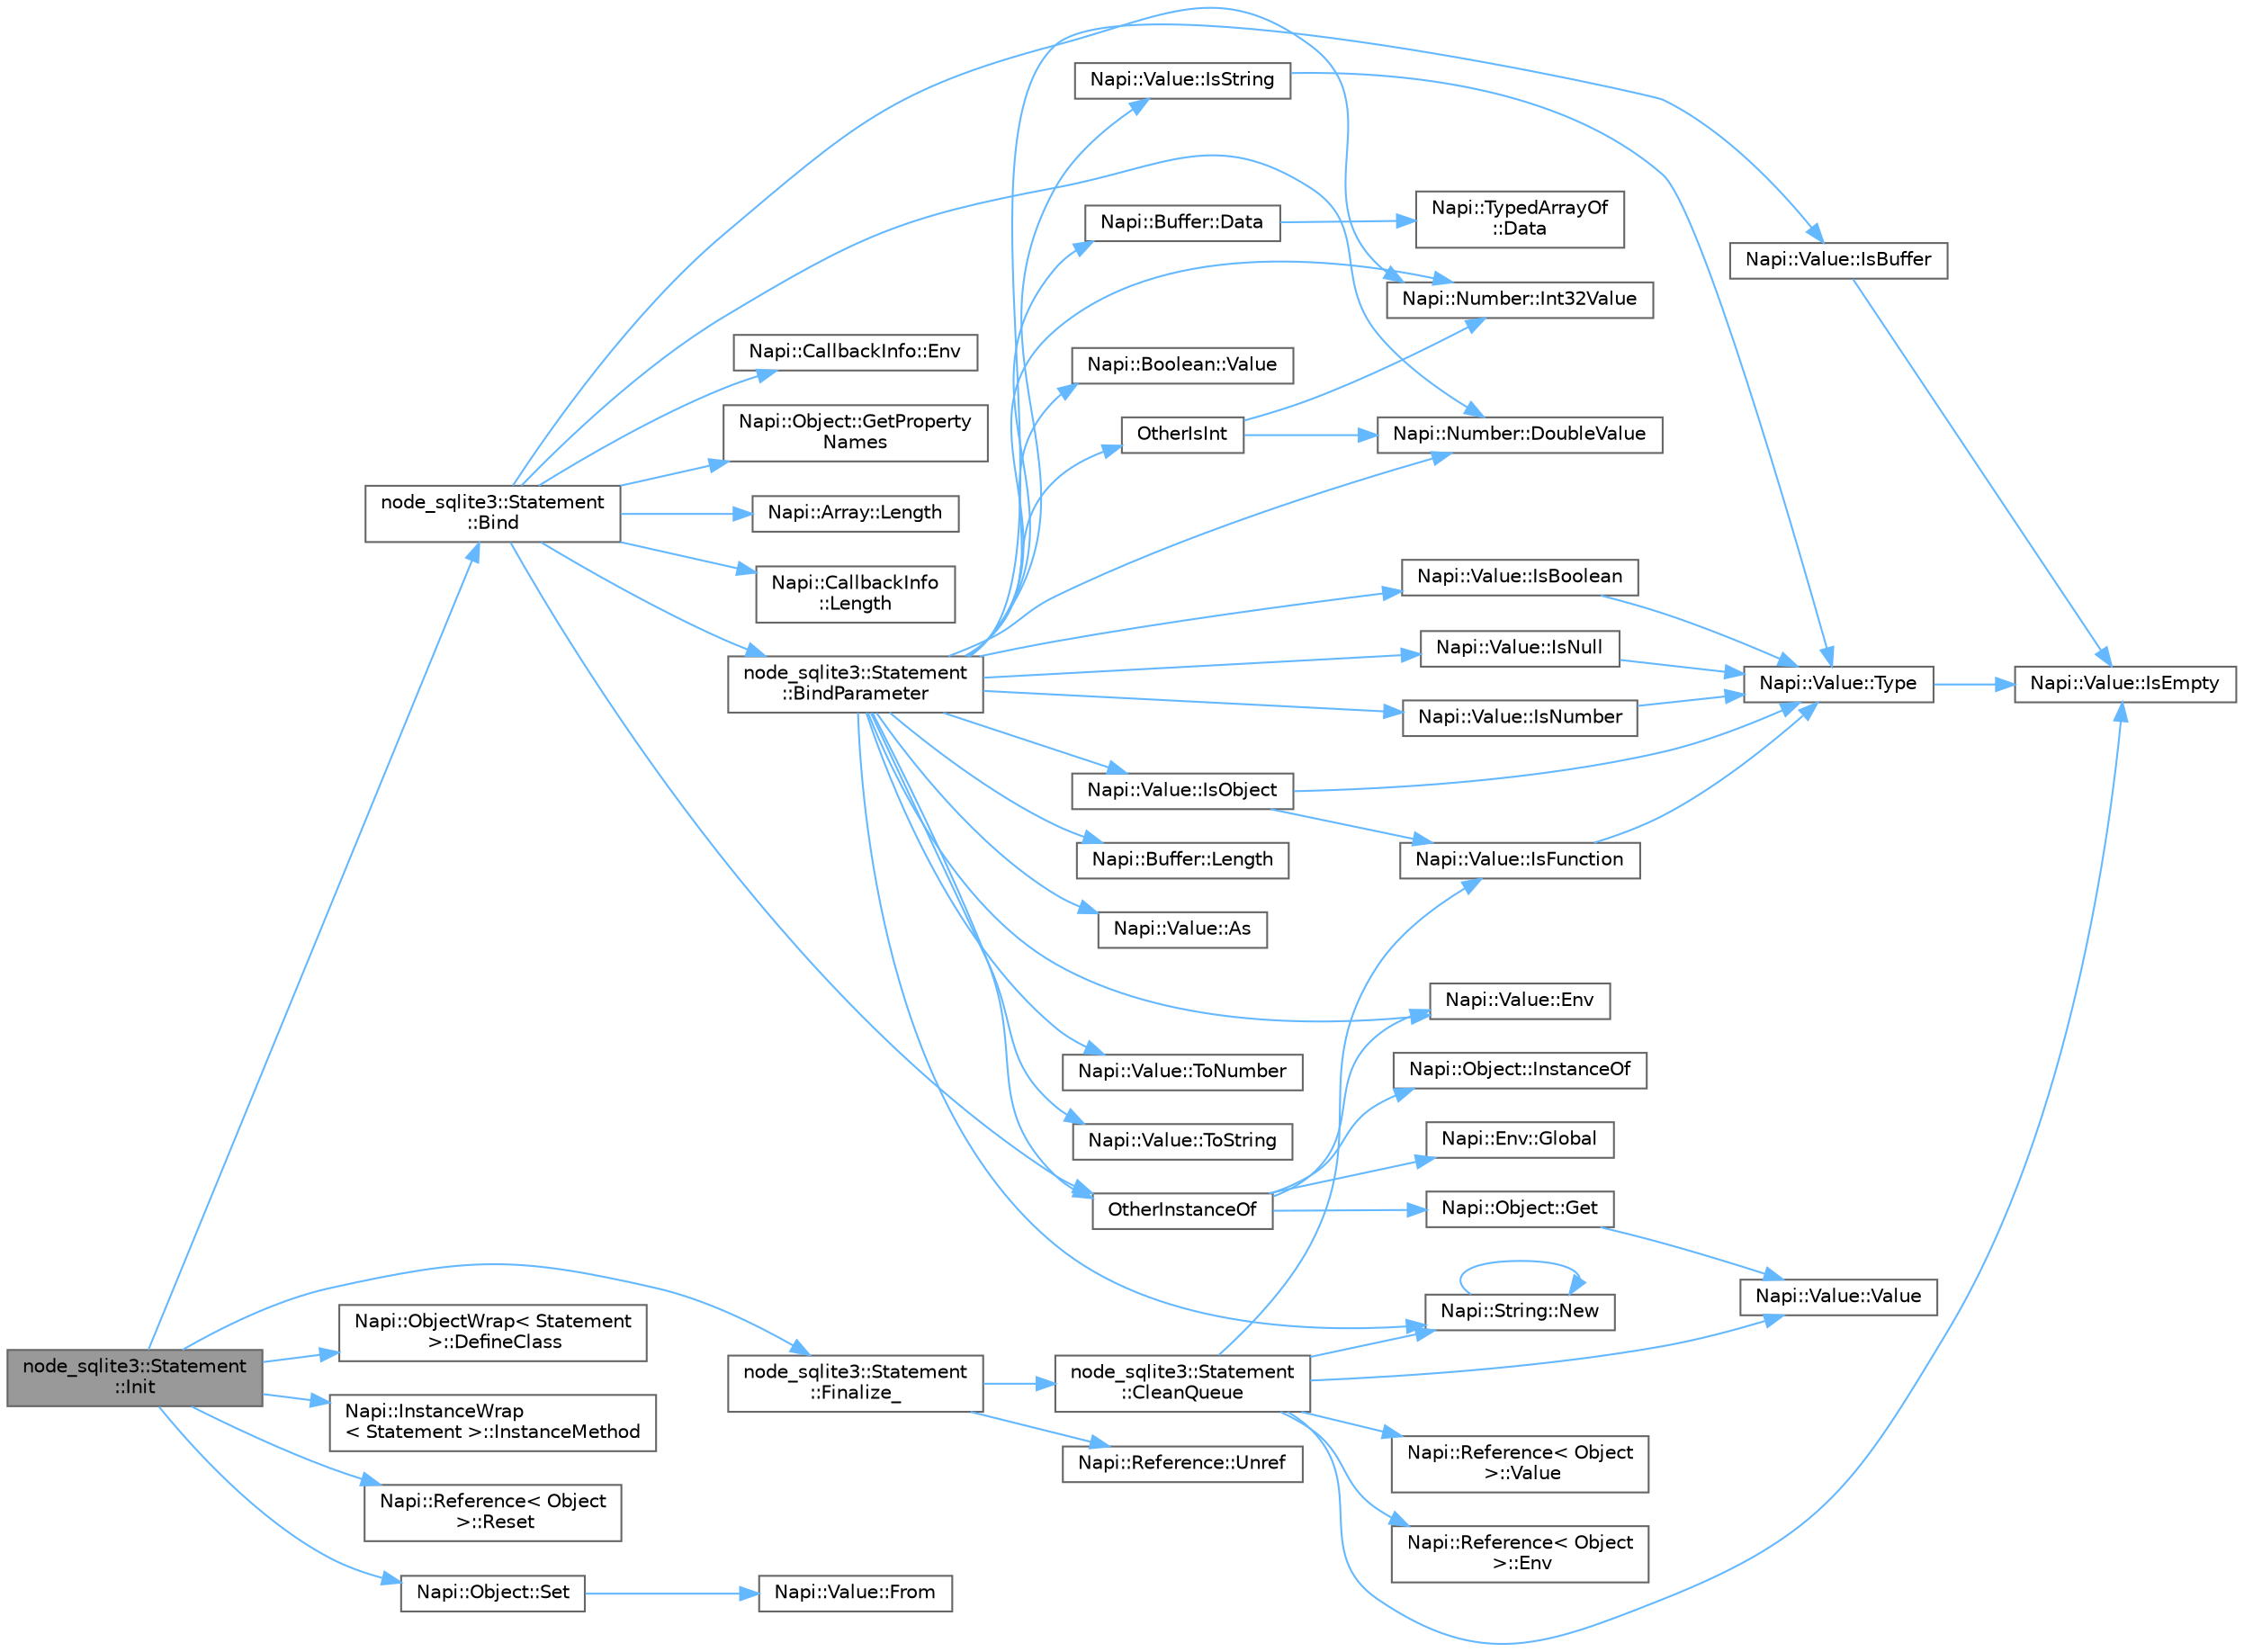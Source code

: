 digraph "node_sqlite3::Statement::Init"
{
 // LATEX_PDF_SIZE
  bgcolor="transparent";
  edge [fontname=Helvetica,fontsize=10,labelfontname=Helvetica,labelfontsize=10];
  node [fontname=Helvetica,fontsize=10,shape=box,height=0.2,width=0.4];
  rankdir="LR";
  Node1 [id="Node000001",label="node_sqlite3::Statement\l::Init",height=0.2,width=0.4,color="gray40", fillcolor="grey60", style="filled", fontcolor="black",tooltip=" "];
  Node1 -> Node2 [id="edge60_Node000001_Node000002",color="steelblue1",style="solid",tooltip=" "];
  Node2 [id="Node000002",label="node_sqlite3::Statement\l::Bind",height=0.2,width=0.4,color="grey40", fillcolor="white", style="filled",URL="$classnode__sqlite3_1_1_statement.html#a3329249cd95736fe74f2ae1ff6e846ec",tooltip=" "];
  Node2 -> Node3 [id="edge61_Node000002_Node000003",color="steelblue1",style="solid",tooltip=" "];
  Node3 [id="Node000003",label="node_sqlite3::Statement\l::BindParameter",height=0.2,width=0.4,color="grey40", fillcolor="white", style="filled",URL="$classnode__sqlite3_1_1_statement.html#ad8cc5e99e8296a07db48bbb1678050b1",tooltip=" "];
  Node3 -> Node4 [id="edge62_Node000003_Node000004",color="steelblue1",style="solid",tooltip=" "];
  Node4 [id="Node000004",label="Napi::Value::As",height=0.2,width=0.4,color="grey40", fillcolor="white", style="filled",URL="$class_napi_1_1_value.html#a9c1a9c4eca9617b0aafbe311c946982a",tooltip=" "];
  Node3 -> Node5 [id="edge63_Node000003_Node000005",color="steelblue1",style="solid",tooltip=" "];
  Node5 [id="Node000005",label="Napi::Buffer::Data",height=0.2,width=0.4,color="grey40", fillcolor="white", style="filled",URL="$class_napi_1_1_buffer.html#afd8b335c213def978f78d54bba77902f",tooltip=" "];
  Node5 -> Node6 [id="edge64_Node000005_Node000006",color="steelblue1",style="solid",tooltip=" "];
  Node6 [id="Node000006",label="Napi::TypedArrayOf\l::Data",height=0.2,width=0.4,color="grey40", fillcolor="white", style="filled",URL="$class_napi_1_1_typed_array_of.html#a0833ec706f0962434cc72349b0ebe443",tooltip=" "];
  Node3 -> Node7 [id="edge65_Node000003_Node000007",color="steelblue1",style="solid",tooltip=" "];
  Node7 [id="Node000007",label="Napi::Number::DoubleValue",height=0.2,width=0.4,color="grey40", fillcolor="white", style="filled",URL="$class_napi_1_1_number.html#a2ba41b7408f886aada8d8f36282dd001",tooltip="Converts a Number value to a 64-bit floating-point value."];
  Node3 -> Node8 [id="edge66_Node000003_Node000008",color="steelblue1",style="solid",tooltip=" "];
  Node8 [id="Node000008",label="Napi::Value::Env",height=0.2,width=0.4,color="grey40", fillcolor="white", style="filled",URL="$class_napi_1_1_value.html#a1e1930afac70f2811a222c363d892a42",tooltip="Gets the environment the value is associated with."];
  Node3 -> Node9 [id="edge67_Node000003_Node000009",color="steelblue1",style="solid",tooltip=" "];
  Node9 [id="Node000009",label="Napi::Number::Int32Value",height=0.2,width=0.4,color="grey40", fillcolor="white", style="filled",URL="$class_napi_1_1_number.html#abdf11072936503eb2de3f64eb6cfb2e1",tooltip="Converts a Number value to a 32-bit signed integer value."];
  Node3 -> Node10 [id="edge68_Node000003_Node000010",color="steelblue1",style="solid",tooltip=" "];
  Node10 [id="Node000010",label="Napi::Value::IsBoolean",height=0.2,width=0.4,color="grey40", fillcolor="white", style="filled",URL="$class_napi_1_1_value.html#ae876a79e6ac45840cb76fbdb5d5f0e71",tooltip="Tests if a value is a JavaScript boolean."];
  Node10 -> Node11 [id="edge69_Node000010_Node000011",color="steelblue1",style="solid",tooltip=" "];
  Node11 [id="Node000011",label="Napi::Value::Type",height=0.2,width=0.4,color="grey40", fillcolor="white", style="filled",URL="$class_napi_1_1_value.html#a5da2e4f1a5a6b237159c4cfbd0866281",tooltip="Gets the type of the value."];
  Node11 -> Node12 [id="edge70_Node000011_Node000012",color="steelblue1",style="solid",tooltip=" "];
  Node12 [id="Node000012",label="Napi::Value::IsEmpty",height=0.2,width=0.4,color="grey40", fillcolor="white", style="filled",URL="$class_napi_1_1_value.html#a988bdb3e9806beb7761b4ea864461005",tooltip=" "];
  Node3 -> Node13 [id="edge71_Node000003_Node000013",color="steelblue1",style="solid",tooltip=" "];
  Node13 [id="Node000013",label="Napi::Value::IsBuffer",height=0.2,width=0.4,color="grey40", fillcolor="white", style="filled",URL="$class_napi_1_1_value.html#a7ae7ce9bb0c81e08285aa36f810b3257",tooltip="Tests if a value is a Node buffer."];
  Node13 -> Node12 [id="edge72_Node000013_Node000012",color="steelblue1",style="solid",tooltip=" "];
  Node3 -> Node14 [id="edge73_Node000003_Node000014",color="steelblue1",style="solid",tooltip=" "];
  Node14 [id="Node000014",label="Napi::Value::IsNull",height=0.2,width=0.4,color="grey40", fillcolor="white", style="filled",URL="$class_napi_1_1_value.html#adc11fc44a7ee5204535387369f1fa787",tooltip="Tests if a value is a null JavaScript value."];
  Node14 -> Node11 [id="edge74_Node000014_Node000011",color="steelblue1",style="solid",tooltip=" "];
  Node3 -> Node15 [id="edge75_Node000003_Node000015",color="steelblue1",style="solid",tooltip=" "];
  Node15 [id="Node000015",label="Napi::Value::IsNumber",height=0.2,width=0.4,color="grey40", fillcolor="white", style="filled",URL="$class_napi_1_1_value.html#a55b70b6e71b4e3eb5eda4ef6da44fb61",tooltip="Tests if a value is a JavaScript number."];
  Node15 -> Node11 [id="edge76_Node000015_Node000011",color="steelblue1",style="solid",tooltip=" "];
  Node3 -> Node16 [id="edge77_Node000003_Node000016",color="steelblue1",style="solid",tooltip=" "];
  Node16 [id="Node000016",label="Napi::Value::IsObject",height=0.2,width=0.4,color="grey40", fillcolor="white", style="filled",URL="$class_napi_1_1_value.html#ae5bd652acc39256b28fe89e23720c164",tooltip="Tests if a value is a JavaScript object."];
  Node16 -> Node17 [id="edge78_Node000016_Node000017",color="steelblue1",style="solid",tooltip=" "];
  Node17 [id="Node000017",label="Napi::Value::IsFunction",height=0.2,width=0.4,color="grey40", fillcolor="white", style="filled",URL="$class_napi_1_1_value.html#ae8a76974575d2a58c7aa69e43b6bc70a",tooltip="Tests if a value is a JavaScript function."];
  Node17 -> Node11 [id="edge79_Node000017_Node000011",color="steelblue1",style="solid",tooltip=" "];
  Node16 -> Node11 [id="edge80_Node000016_Node000011",color="steelblue1",style="solid",tooltip=" "];
  Node3 -> Node18 [id="edge81_Node000003_Node000018",color="steelblue1",style="solid",tooltip=" "];
  Node18 [id="Node000018",label="Napi::Value::IsString",height=0.2,width=0.4,color="grey40", fillcolor="white", style="filled",URL="$class_napi_1_1_value.html#a4f62ef1c00bdd6ec33ef6bc53bd40954",tooltip="Tests if a value is a JavaScript string."];
  Node18 -> Node11 [id="edge82_Node000018_Node000011",color="steelblue1",style="solid",tooltip=" "];
  Node3 -> Node19 [id="edge83_Node000003_Node000019",color="steelblue1",style="solid",tooltip=" "];
  Node19 [id="Node000019",label="Napi::Buffer::Length",height=0.2,width=0.4,color="grey40", fillcolor="white", style="filled",URL="$class_napi_1_1_buffer.html#ade57d8705b750d1b75c1369ea918b871",tooltip=" "];
  Node3 -> Node20 [id="edge84_Node000003_Node000020",color="steelblue1",style="solid",tooltip=" "];
  Node20 [id="Node000020",label="Napi::String::New",height=0.2,width=0.4,color="grey40", fillcolor="white", style="filled",URL="$class_napi_1_1_string.html#a6689d69d07bad4eea2be440333320925",tooltip="Creates a new String value from a UTF-8 encoded C++ string."];
  Node20 -> Node20 [id="edge85_Node000020_Node000020",color="steelblue1",style="solid",tooltip=" "];
  Node3 -> Node21 [id="edge86_Node000003_Node000021",color="steelblue1",style="solid",tooltip=" "];
  Node21 [id="Node000021",label="OtherInstanceOf",height=0.2,width=0.4,color="grey40", fillcolor="white", style="filled",URL="$statement_8cc.html#a4ee960416c1771c8ab6436efc1fbdf8d",tooltip=" "];
  Node21 -> Node8 [id="edge87_Node000021_Node000008",color="steelblue1",style="solid",tooltip=" "];
  Node21 -> Node22 [id="edge88_Node000021_Node000022",color="steelblue1",style="solid",tooltip=" "];
  Node22 [id="Node000022",label="Napi::Object::Get",height=0.2,width=0.4,color="grey40", fillcolor="white", style="filled",URL="$class_napi_1_1_object.html#a4cc2ecc864b3e98b3b1f13393a7cdfdf",tooltip="Gets a property."];
  Node22 -> Node23 [id="edge89_Node000022_Node000023",color="steelblue1",style="solid",tooltip=" "];
  Node23 [id="Node000023",label="Napi::Value::Value",height=0.2,width=0.4,color="grey40", fillcolor="white", style="filled",URL="$class_napi_1_1_value.html#a91352891b563fb744683240949e458e4",tooltip="Creates a new empty Value instance."];
  Node21 -> Node24 [id="edge90_Node000021_Node000024",color="steelblue1",style="solid",tooltip=" "];
  Node24 [id="Node000024",label="Napi::Env::Global",height=0.2,width=0.4,color="grey40", fillcolor="white", style="filled",URL="$class_napi_1_1_env.html#a06f210136f1381a31046e1118dbc5c90",tooltip=" "];
  Node21 -> Node25 [id="edge91_Node000021_Node000025",color="steelblue1",style="solid",tooltip=" "];
  Node25 [id="Node000025",label="Napi::Object::InstanceOf",height=0.2,width=0.4,color="grey40", fillcolor="white", style="filled",URL="$class_napi_1_1_object.html#a109697df6456b29ab46c8c9e381e5ecc",tooltip=" "];
  Node3 -> Node26 [id="edge92_Node000003_Node000026",color="steelblue1",style="solid",tooltip=" "];
  Node26 [id="Node000026",label="OtherIsInt",height=0.2,width=0.4,color="grey40", fillcolor="white", style="filled",URL="$macros_8h.html#a9a9cd9f3fd280cc03b0c9612b88c6ccb",tooltip=" "];
  Node26 -> Node7 [id="edge93_Node000026_Node000007",color="steelblue1",style="solid",tooltip=" "];
  Node26 -> Node9 [id="edge94_Node000026_Node000009",color="steelblue1",style="solid",tooltip=" "];
  Node3 -> Node27 [id="edge95_Node000003_Node000027",color="steelblue1",style="solid",tooltip=" "];
  Node27 [id="Node000027",label="Napi::Value::ToNumber",height=0.2,width=0.4,color="grey40", fillcolor="white", style="filled",URL="$class_napi_1_1_value.html#a531c0bf83f10b3abf11355cc440e1409",tooltip="Coerces a value to a JavaScript number."];
  Node3 -> Node28 [id="edge96_Node000003_Node000028",color="steelblue1",style="solid",tooltip=" "];
  Node28 [id="Node000028",label="Napi::Value::ToString",height=0.2,width=0.4,color="grey40", fillcolor="white", style="filled",URL="$class_napi_1_1_value.html#ae38ce41d7a0b7241975d0676e4fbb30b",tooltip="Coerces a value to a JavaScript string."];
  Node3 -> Node29 [id="edge97_Node000003_Node000029",color="steelblue1",style="solid",tooltip=" "];
  Node29 [id="Node000029",label="Napi::Boolean::Value",height=0.2,width=0.4,color="grey40", fillcolor="white", style="filled",URL="$class_napi_1_1_boolean.html#a61590574cb1a8cb148475c970a5a014f",tooltip="Converts a Boolean value to a boolean primitive."];
  Node2 -> Node7 [id="edge98_Node000002_Node000007",color="steelblue1",style="solid",tooltip=" "];
  Node2 -> Node30 [id="edge99_Node000002_Node000030",color="steelblue1",style="solid",tooltip=" "];
  Node30 [id="Node000030",label="Napi::CallbackInfo::Env",height=0.2,width=0.4,color="grey40", fillcolor="white", style="filled",URL="$class_napi_1_1_callback_info.html#af5dda76cc6b32aa6816f60437249fa5c",tooltip=" "];
  Node2 -> Node31 [id="edge100_Node000002_Node000031",color="steelblue1",style="solid",tooltip=" "];
  Node31 [id="Node000031",label="Napi::Object::GetProperty\lNames",height=0.2,width=0.4,color="grey40", fillcolor="white", style="filled",URL="$class_napi_1_1_object.html#a1e8b87c148b5e4973c8a24dfca336531",tooltip="Get all property names."];
  Node2 -> Node9 [id="edge101_Node000002_Node000009",color="steelblue1",style="solid",tooltip=" "];
  Node2 -> Node32 [id="edge102_Node000002_Node000032",color="steelblue1",style="solid",tooltip=" "];
  Node32 [id="Node000032",label="Napi::Array::Length",height=0.2,width=0.4,color="grey40", fillcolor="white", style="filled",URL="$class_napi_1_1_array.html#a555d779be326dc29df310cc1e4ecb168",tooltip=" "];
  Node2 -> Node33 [id="edge103_Node000002_Node000033",color="steelblue1",style="solid",tooltip=" "];
  Node33 [id="Node000033",label="Napi::CallbackInfo\l::Length",height=0.2,width=0.4,color="grey40", fillcolor="white", style="filled",URL="$class_napi_1_1_callback_info.html#a2450a932822d15c570762a4a0d321fd8",tooltip=" "];
  Node2 -> Node21 [id="edge104_Node000002_Node000021",color="steelblue1",style="solid",tooltip=" "];
  Node1 -> Node34 [id="edge105_Node000001_Node000034",color="steelblue1",style="solid",tooltip=" "];
  Node34 [id="Node000034",label="Napi::ObjectWrap\< Statement\l \>::DefineClass",height=0.2,width=0.4,color="grey40", fillcolor="white", style="filled",URL="$class_napi_1_1_object_wrap.html#a0951856129efcd16c5db43efd7eb5528",tooltip=" "];
  Node1 -> Node35 [id="edge106_Node000001_Node000035",color="steelblue1",style="solid",tooltip=" "];
  Node35 [id="Node000035",label="node_sqlite3::Statement\l::Finalize_",height=0.2,width=0.4,color="grey40", fillcolor="white", style="filled",URL="$classnode__sqlite3_1_1_statement.html#a66a3160a30ee1843fa7f433872bba45f",tooltip=" "];
  Node35 -> Node36 [id="edge107_Node000035_Node000036",color="steelblue1",style="solid",tooltip=" "];
  Node36 [id="Node000036",label="node_sqlite3::Statement\l::CleanQueue",height=0.2,width=0.4,color="grey40", fillcolor="white", style="filled",URL="$classnode__sqlite3_1_1_statement.html#a46dbbfaebdd6b1384a7a81eb7bda834d",tooltip=" "];
  Node36 -> Node37 [id="edge108_Node000036_Node000037",color="steelblue1",style="solid",tooltip=" "];
  Node37 [id="Node000037",label="Napi::Reference\< Object\l \>::Env",height=0.2,width=0.4,color="grey40", fillcolor="white", style="filled",URL="$class_napi_1_1_reference.html#a145936a59e9db2c455542576e76773ac",tooltip=" "];
  Node36 -> Node12 [id="edge109_Node000036_Node000012",color="steelblue1",style="solid",tooltip=" "];
  Node36 -> Node17 [id="edge110_Node000036_Node000017",color="steelblue1",style="solid",tooltip=" "];
  Node36 -> Node20 [id="edge111_Node000036_Node000020",color="steelblue1",style="solid",tooltip=" "];
  Node36 -> Node38 [id="edge112_Node000036_Node000038",color="steelblue1",style="solid",tooltip=" "];
  Node38 [id="Node000038",label="Napi::Reference\< Object\l \>::Value",height=0.2,width=0.4,color="grey40", fillcolor="white", style="filled",URL="$class_napi_1_1_reference.html#ae7f2d23d1f33cdbcfb4aa1b89193c5ae",tooltip=" "];
  Node36 -> Node23 [id="edge113_Node000036_Node000023",color="steelblue1",style="solid",tooltip=" "];
  Node35 -> Node39 [id="edge114_Node000035_Node000039",color="steelblue1",style="solid",tooltip=" "];
  Node39 [id="Node000039",label="Napi::Reference::Unref",height=0.2,width=0.4,color="grey40", fillcolor="white", style="filled",URL="$class_napi_1_1_reference.html#a0350ecff614582dc9a38e41a37289261",tooltip=" "];
  Node1 -> Node40 [id="edge115_Node000001_Node000040",color="steelblue1",style="solid",tooltip=" "];
  Node40 [id="Node000040",label="Napi::InstanceWrap\l\< Statement \>::InstanceMethod",height=0.2,width=0.4,color="grey40", fillcolor="white", style="filled",URL="$class_napi_1_1_instance_wrap.html#afc90b95e3e63c0130a424b1e4a0f7899",tooltip=" "];
  Node1 -> Node41 [id="edge116_Node000001_Node000041",color="steelblue1",style="solid",tooltip=" "];
  Node41 [id="Node000041",label="Napi::Reference\< Object\l \>::Reset",height=0.2,width=0.4,color="grey40", fillcolor="white", style="filled",URL="$class_napi_1_1_reference.html#ac73acbd590af4c097f457a315c5f24c6",tooltip=" "];
  Node1 -> Node42 [id="edge117_Node000001_Node000042",color="steelblue1",style="solid",tooltip=" "];
  Node42 [id="Node000042",label="Napi::Object::Set",height=0.2,width=0.4,color="grey40", fillcolor="white", style="filled",URL="$class_napi_1_1_object.html#ab58533f930d4f81b41cc5ef6e96ce589",tooltip="Sets a property."];
  Node42 -> Node43 [id="edge118_Node000042_Node000043",color="steelblue1",style="solid",tooltip=" "];
  Node43 [id="Node000043",label="Napi::Value::From",height=0.2,width=0.4,color="grey40", fillcolor="white", style="filled",URL="$class_napi_1_1_value.html#a0ee78f70cade37fb28fef3087ef7e9e2",tooltip=" "];
}
